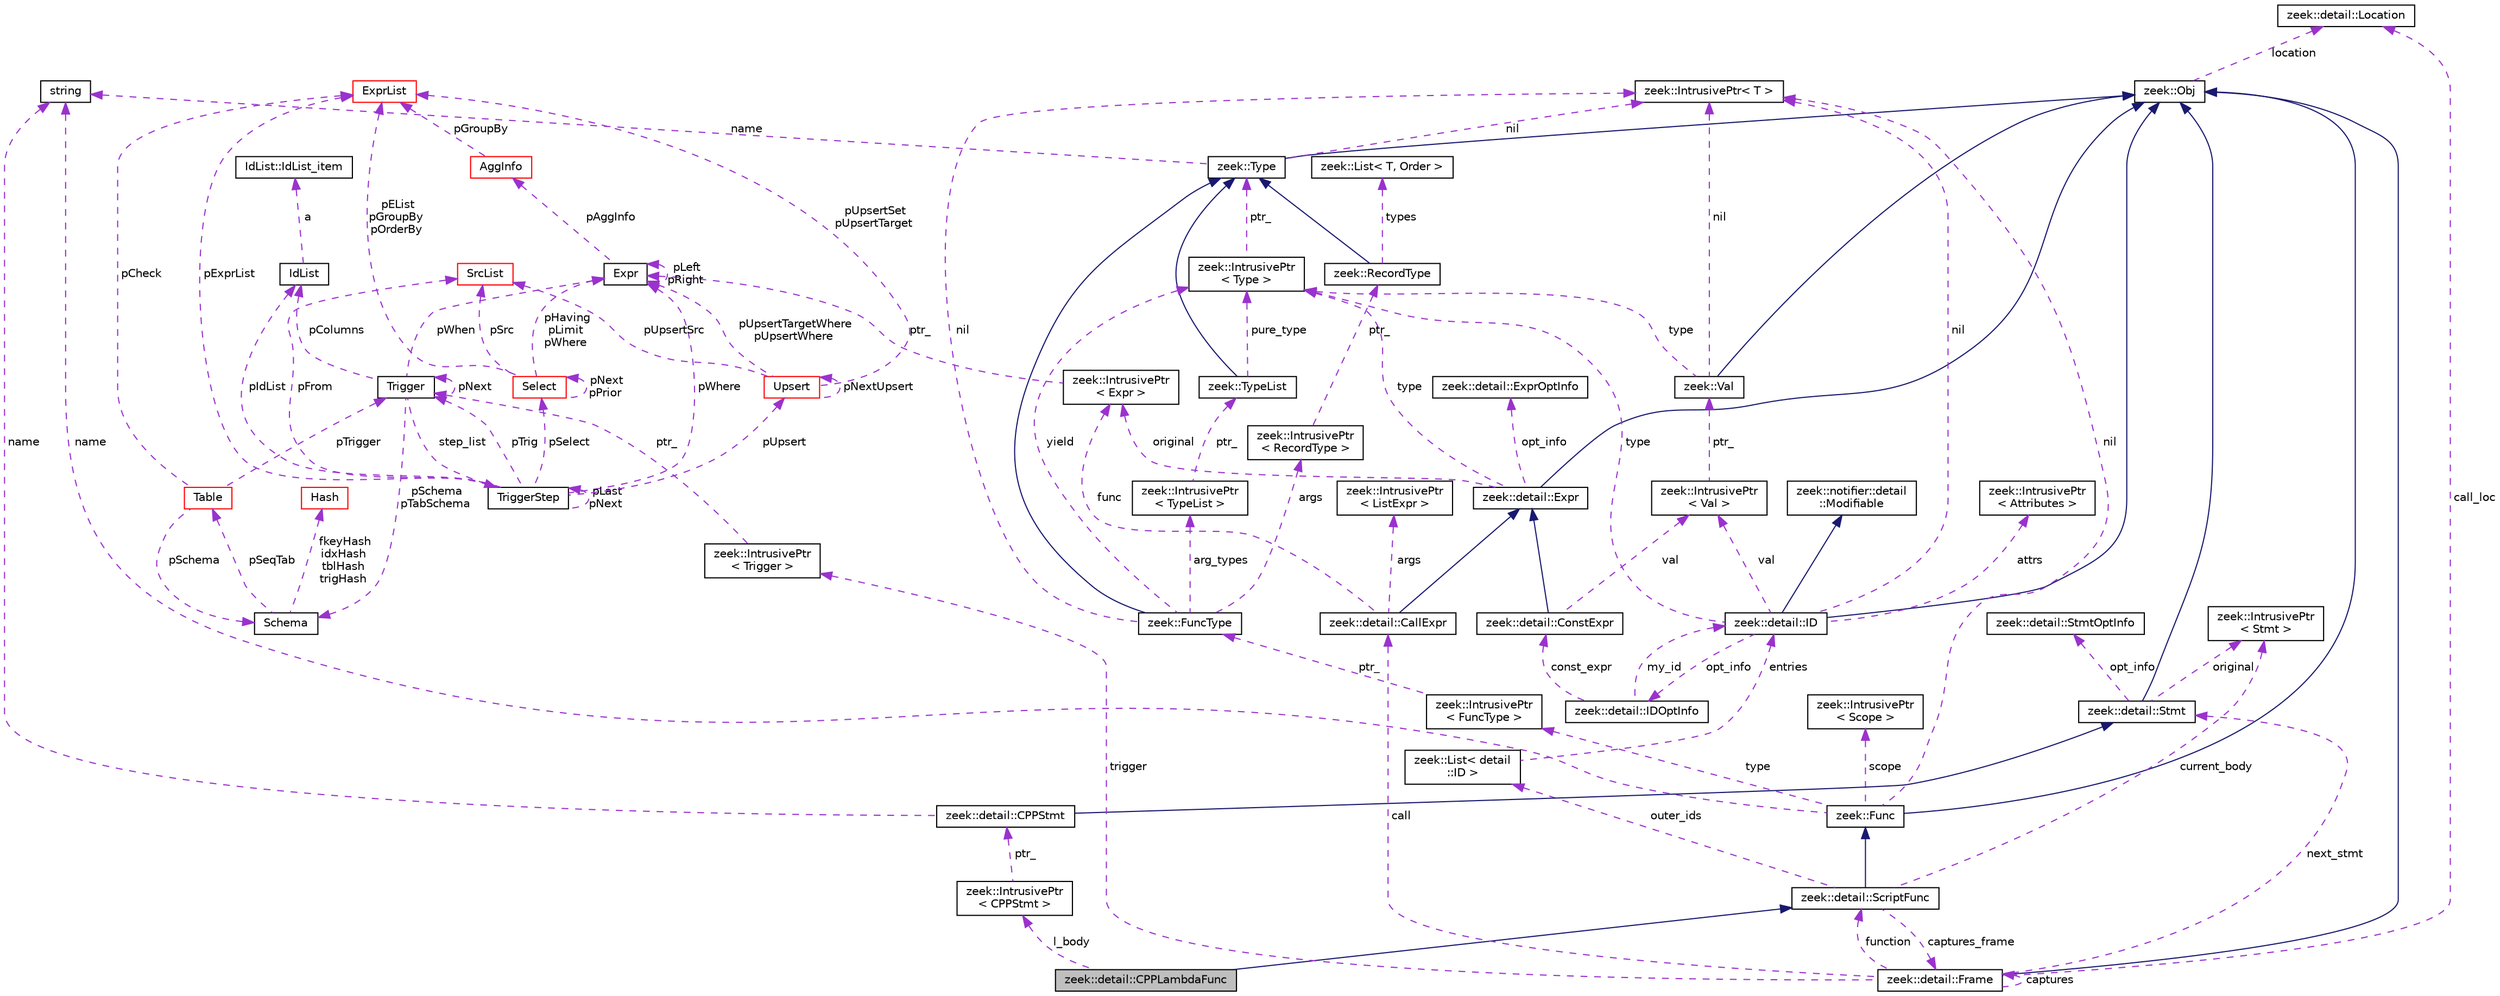 digraph "zeek::detail::CPPLambdaFunc"
{
 // LATEX_PDF_SIZE
  edge [fontname="Helvetica",fontsize="10",labelfontname="Helvetica",labelfontsize="10"];
  node [fontname="Helvetica",fontsize="10",shape=record];
  Node1 [label="zeek::detail::CPPLambdaFunc",height=0.2,width=0.4,color="black", fillcolor="grey75", style="filled", fontcolor="black",tooltip=" "];
  Node2 -> Node1 [dir="back",color="midnightblue",fontsize="10",style="solid",fontname="Helvetica"];
  Node2 [label="zeek::detail::ScriptFunc",height=0.2,width=0.4,color="black", fillcolor="white", style="filled",URL="$dc/db4/classzeek_1_1detail_1_1ScriptFunc.html",tooltip=" "];
  Node3 -> Node2 [dir="back",color="midnightblue",fontsize="10",style="solid",fontname="Helvetica"];
  Node3 [label="zeek::Func",height=0.2,width=0.4,color="black", fillcolor="white", style="filled",URL="$d5/d7c/classzeek_1_1Func.html",tooltip=" "];
  Node4 -> Node3 [dir="back",color="midnightblue",fontsize="10",style="solid",fontname="Helvetica"];
  Node4 [label="zeek::Obj",height=0.2,width=0.4,color="black", fillcolor="white", style="filled",URL="$dd/df1/classzeek_1_1Obj.html",tooltip=" "];
  Node5 -> Node4 [dir="back",color="darkorchid3",fontsize="10",style="dashed",label=" location" ,fontname="Helvetica"];
  Node5 [label="zeek::detail::Location",height=0.2,width=0.4,color="black", fillcolor="white", style="filled",URL="$d5/d1d/classzeek_1_1detail_1_1Location.html",tooltip=" "];
  Node6 -> Node3 [dir="back",color="darkorchid3",fontsize="10",style="dashed",label=" nil" ,fontname="Helvetica"];
  Node6 [label="zeek::IntrusivePtr\< T \>",height=0.2,width=0.4,color="black", fillcolor="white", style="filled",URL="$d6/dba/classzeek_1_1IntrusivePtr.html",tooltip=" "];
  Node7 -> Node3 [dir="back",color="darkorchid3",fontsize="10",style="dashed",label=" scope" ,fontname="Helvetica"];
  Node7 [label="zeek::IntrusivePtr\l\< Scope \>",height=0.2,width=0.4,color="black", fillcolor="white", style="filled",URL="$d6/dba/classzeek_1_1IntrusivePtr.html",tooltip=" "];
  Node8 -> Node3 [dir="back",color="darkorchid3",fontsize="10",style="dashed",label=" type" ,fontname="Helvetica"];
  Node8 [label="zeek::IntrusivePtr\l\< FuncType \>",height=0.2,width=0.4,color="black", fillcolor="white", style="filled",URL="$d6/dba/classzeek_1_1IntrusivePtr.html",tooltip=" "];
  Node9 -> Node8 [dir="back",color="darkorchid3",fontsize="10",style="dashed",label=" ptr_" ,fontname="Helvetica"];
  Node9 [label="zeek::FuncType",height=0.2,width=0.4,color="black", fillcolor="white", style="filled",URL="$da/ddd/classzeek_1_1FuncType.html",tooltip=" "];
  Node10 -> Node9 [dir="back",color="midnightblue",fontsize="10",style="solid",fontname="Helvetica"];
  Node10 [label="zeek::Type",height=0.2,width=0.4,color="black", fillcolor="white", style="filled",URL="$d0/d4f/classzeek_1_1Type.html",tooltip=" "];
  Node4 -> Node10 [dir="back",color="midnightblue",fontsize="10",style="solid",fontname="Helvetica"];
  Node6 -> Node10 [dir="back",color="darkorchid3",fontsize="10",style="dashed",label=" nil" ,fontname="Helvetica"];
  Node11 -> Node10 [dir="back",color="darkorchid3",fontsize="10",style="dashed",label=" name" ,fontname="Helvetica"];
  Node11 [label="string",height=0.2,width=0.4,color="black", fillcolor="white", style="filled",tooltip=" "];
  Node6 -> Node9 [dir="back",color="darkorchid3",fontsize="10",style="dashed",label=" nil" ,fontname="Helvetica"];
  Node12 -> Node9 [dir="back",color="darkorchid3",fontsize="10",style="dashed",label=" args" ,fontname="Helvetica"];
  Node12 [label="zeek::IntrusivePtr\l\< RecordType \>",height=0.2,width=0.4,color="black", fillcolor="white", style="filled",URL="$d6/dba/classzeek_1_1IntrusivePtr.html",tooltip=" "];
  Node13 -> Node12 [dir="back",color="darkorchid3",fontsize="10",style="dashed",label=" ptr_" ,fontname="Helvetica"];
  Node13 [label="zeek::RecordType",height=0.2,width=0.4,color="black", fillcolor="white", style="filled",URL="$df/d5b/classzeek_1_1RecordType.html",tooltip=" "];
  Node10 -> Node13 [dir="back",color="midnightblue",fontsize="10",style="solid",fontname="Helvetica"];
  Node14 -> Node13 [dir="back",color="darkorchid3",fontsize="10",style="dashed",label=" types" ,fontname="Helvetica"];
  Node14 [label="zeek::List\< T, Order \>",height=0.2,width=0.4,color="black", fillcolor="white", style="filled",URL="$d2/d8d/classzeek_1_1List.html",tooltip=" "];
  Node15 -> Node9 [dir="back",color="darkorchid3",fontsize="10",style="dashed",label=" arg_types" ,fontname="Helvetica"];
  Node15 [label="zeek::IntrusivePtr\l\< TypeList \>",height=0.2,width=0.4,color="black", fillcolor="white", style="filled",URL="$d6/dba/classzeek_1_1IntrusivePtr.html",tooltip=" "];
  Node16 -> Node15 [dir="back",color="darkorchid3",fontsize="10",style="dashed",label=" ptr_" ,fontname="Helvetica"];
  Node16 [label="zeek::TypeList",height=0.2,width=0.4,color="black", fillcolor="white", style="filled",URL="$da/d8e/classzeek_1_1TypeList.html",tooltip=" "];
  Node10 -> Node16 [dir="back",color="midnightblue",fontsize="10",style="solid",fontname="Helvetica"];
  Node17 -> Node16 [dir="back",color="darkorchid3",fontsize="10",style="dashed",label=" pure_type" ,fontname="Helvetica"];
  Node17 [label="zeek::IntrusivePtr\l\< Type \>",height=0.2,width=0.4,color="black", fillcolor="white", style="filled",URL="$d6/dba/classzeek_1_1IntrusivePtr.html",tooltip=" "];
  Node10 -> Node17 [dir="back",color="darkorchid3",fontsize="10",style="dashed",label=" ptr_" ,fontname="Helvetica"];
  Node17 -> Node9 [dir="back",color="darkorchid3",fontsize="10",style="dashed",label=" yield" ,fontname="Helvetica"];
  Node11 -> Node3 [dir="back",color="darkorchid3",fontsize="10",style="dashed",label=" name" ,fontname="Helvetica"];
  Node18 -> Node2 [dir="back",color="darkorchid3",fontsize="10",style="dashed",label=" outer_ids" ,fontname="Helvetica"];
  Node18 [label="zeek::List\< detail\l::ID \>",height=0.2,width=0.4,color="black", fillcolor="white", style="filled",URL="$d2/d8d/classzeek_1_1List.html",tooltip=" "];
  Node19 -> Node18 [dir="back",color="darkorchid3",fontsize="10",style="dashed",label=" entries" ,fontname="Helvetica"];
  Node19 [label="zeek::detail::ID",height=0.2,width=0.4,color="black", fillcolor="white", style="filled",URL="$d1/dcf/classzeek_1_1detail_1_1ID.html",tooltip=" "];
  Node4 -> Node19 [dir="back",color="midnightblue",fontsize="10",style="solid",fontname="Helvetica"];
  Node20 -> Node19 [dir="back",color="midnightblue",fontsize="10",style="solid",fontname="Helvetica"];
  Node20 [label="zeek::notifier::detail\l::Modifiable",height=0.2,width=0.4,color="black", fillcolor="white", style="filled",URL="$d8/d87/classzeek_1_1notifier_1_1detail_1_1Modifiable.html",tooltip=" "];
  Node6 -> Node19 [dir="back",color="darkorchid3",fontsize="10",style="dashed",label=" nil" ,fontname="Helvetica"];
  Node17 -> Node19 [dir="back",color="darkorchid3",fontsize="10",style="dashed",label=" type" ,fontname="Helvetica"];
  Node21 -> Node19 [dir="back",color="darkorchid3",fontsize="10",style="dashed",label=" val" ,fontname="Helvetica"];
  Node21 [label="zeek::IntrusivePtr\l\< Val \>",height=0.2,width=0.4,color="black", fillcolor="white", style="filled",URL="$d6/dba/classzeek_1_1IntrusivePtr.html",tooltip=" "];
  Node22 -> Node21 [dir="back",color="darkorchid3",fontsize="10",style="dashed",label=" ptr_" ,fontname="Helvetica"];
  Node22 [label="zeek::Val",height=0.2,width=0.4,color="black", fillcolor="white", style="filled",URL="$de/d49/classzeek_1_1Val.html",tooltip=" "];
  Node4 -> Node22 [dir="back",color="midnightblue",fontsize="10",style="solid",fontname="Helvetica"];
  Node6 -> Node22 [dir="back",color="darkorchid3",fontsize="10",style="dashed",label=" nil" ,fontname="Helvetica"];
  Node17 -> Node22 [dir="back",color="darkorchid3",fontsize="10",style="dashed",label=" type" ,fontname="Helvetica"];
  Node23 -> Node19 [dir="back",color="darkorchid3",fontsize="10",style="dashed",label=" attrs" ,fontname="Helvetica"];
  Node23 [label="zeek::IntrusivePtr\l\< Attributes \>",height=0.2,width=0.4,color="black", fillcolor="white", style="filled",URL="$d6/dba/classzeek_1_1IntrusivePtr.html",tooltip=" "];
  Node24 -> Node19 [dir="back",color="darkorchid3",fontsize="10",style="dashed",label=" opt_info" ,fontname="Helvetica"];
  Node24 [label="zeek::detail::IDOptInfo",height=0.2,width=0.4,color="black", fillcolor="white", style="filled",URL="$dd/dcb/classzeek_1_1detail_1_1IDOptInfo.html",tooltip=" "];
  Node25 -> Node24 [dir="back",color="darkorchid3",fontsize="10",style="dashed",label=" const_expr" ,fontname="Helvetica"];
  Node25 [label="zeek::detail::ConstExpr",height=0.2,width=0.4,color="black", fillcolor="white", style="filled",URL="$db/db7/classzeek_1_1detail_1_1ConstExpr.html",tooltip=" "];
  Node26 -> Node25 [dir="back",color="midnightblue",fontsize="10",style="solid",fontname="Helvetica"];
  Node26 [label="zeek::detail::Expr",height=0.2,width=0.4,color="black", fillcolor="white", style="filled",URL="$dc/d54/classzeek_1_1detail_1_1Expr.html",tooltip=" "];
  Node4 -> Node26 [dir="back",color="midnightblue",fontsize="10",style="solid",fontname="Helvetica"];
  Node17 -> Node26 [dir="back",color="darkorchid3",fontsize="10",style="dashed",label=" type" ,fontname="Helvetica"];
  Node27 -> Node26 [dir="back",color="darkorchid3",fontsize="10",style="dashed",label=" original" ,fontname="Helvetica"];
  Node27 [label="zeek::IntrusivePtr\l\< Expr \>",height=0.2,width=0.4,color="black", fillcolor="white", style="filled",URL="$d6/dba/classzeek_1_1IntrusivePtr.html",tooltip=" "];
  Node28 -> Node27 [dir="back",color="darkorchid3",fontsize="10",style="dashed",label=" ptr_" ,fontname="Helvetica"];
  Node28 [label="Expr",height=0.2,width=0.4,color="black", fillcolor="white", style="filled",URL="$db/d1b/sqlite3_8c.html#d4/dfb/structExpr",tooltip=" "];
  Node28 -> Node28 [dir="back",color="darkorchid3",fontsize="10",style="dashed",label=" pLeft\npRight" ,fontname="Helvetica"];
  Node29 -> Node28 [dir="back",color="darkorchid3",fontsize="10",style="dashed",label=" pAggInfo" ,fontname="Helvetica"];
  Node29 [label="AggInfo",height=0.2,width=0.4,color="red", fillcolor="white", style="filled",URL="$db/d1b/sqlite3_8c.html#d2/dc8/structAggInfo",tooltip=" "];
  Node30 -> Node29 [dir="back",color="darkorchid3",fontsize="10",style="dashed",label=" pGroupBy" ,fontname="Helvetica"];
  Node30 [label="ExprList",height=0.2,width=0.4,color="red", fillcolor="white", style="filled",URL="$db/d1b/sqlite3_8c.html#d5/d5c/structExprList",tooltip=" "];
  Node54 -> Node26 [dir="back",color="darkorchid3",fontsize="10",style="dashed",label=" opt_info" ,fontname="Helvetica"];
  Node54 [label="zeek::detail::ExprOptInfo",height=0.2,width=0.4,color="black", fillcolor="white", style="filled",URL="$d2/d12/namespacezeek_1_1detail.html#de/d9f/classzeek_1_1detail_1_1ExprOptInfo",tooltip=" "];
  Node21 -> Node25 [dir="back",color="darkorchid3",fontsize="10",style="dashed",label=" val" ,fontname="Helvetica"];
  Node19 -> Node24 [dir="back",color="darkorchid3",fontsize="10",style="dashed",label=" my_id" ,fontname="Helvetica"];
  Node55 -> Node2 [dir="back",color="darkorchid3",fontsize="10",style="dashed",label=" captures_frame" ,fontname="Helvetica"];
  Node55 [label="zeek::detail::Frame",height=0.2,width=0.4,color="black", fillcolor="white", style="filled",URL="$dd/d3f/classzeek_1_1detail_1_1Frame.html",tooltip=" "];
  Node4 -> Node55 [dir="back",color="midnightblue",fontsize="10",style="solid",fontname="Helvetica"];
  Node55 -> Node55 [dir="back",color="darkorchid3",fontsize="10",style="dashed",label=" captures" ,fontname="Helvetica"];
  Node2 -> Node55 [dir="back",color="darkorchid3",fontsize="10",style="dashed",label=" function" ,fontname="Helvetica"];
  Node56 -> Node55 [dir="back",color="darkorchid3",fontsize="10",style="dashed",label=" next_stmt" ,fontname="Helvetica"];
  Node56 [label="zeek::detail::Stmt",height=0.2,width=0.4,color="black", fillcolor="white", style="filled",URL="$d2/df8/classzeek_1_1detail_1_1Stmt.html",tooltip=" "];
  Node4 -> Node56 [dir="back",color="midnightblue",fontsize="10",style="solid",fontname="Helvetica"];
  Node57 -> Node56 [dir="back",color="darkorchid3",fontsize="10",style="dashed",label=" original" ,fontname="Helvetica"];
  Node57 [label="zeek::IntrusivePtr\l\< Stmt \>",height=0.2,width=0.4,color="black", fillcolor="white", style="filled",URL="$d6/dba/classzeek_1_1IntrusivePtr.html",tooltip=" "];
  Node58 -> Node56 [dir="back",color="darkorchid3",fontsize="10",style="dashed",label=" opt_info" ,fontname="Helvetica"];
  Node58 [label="zeek::detail::StmtOptInfo",height=0.2,width=0.4,color="black", fillcolor="white", style="filled",URL="$d2/d12/namespacezeek_1_1detail.html#dd/dee/classzeek_1_1detail_1_1StmtOptInfo",tooltip=" "];
  Node59 -> Node55 [dir="back",color="darkorchid3",fontsize="10",style="dashed",label=" trigger" ,fontname="Helvetica"];
  Node59 [label="zeek::IntrusivePtr\l\< Trigger \>",height=0.2,width=0.4,color="black", fillcolor="white", style="filled",URL="$d6/dba/classzeek_1_1IntrusivePtr.html",tooltip=" "];
  Node40 -> Node59 [dir="back",color="darkorchid3",fontsize="10",style="dashed",label=" ptr_" ,fontname="Helvetica"];
  Node40 [label="Trigger",height=0.2,width=0.4,color="black", fillcolor="white", style="filled",URL="$db/d1b/sqlite3_8c.html#dc/d15/structTrigger",tooltip=" "];
  Node28 -> Node40 [dir="back",color="darkorchid3",fontsize="10",style="dashed",label=" pWhen" ,fontname="Helvetica"];
  Node41 -> Node40 [dir="back",color="darkorchid3",fontsize="10",style="dashed",label=" pColumns" ,fontname="Helvetica"];
  Node41 [label="IdList",height=0.2,width=0.4,color="black", fillcolor="white", style="filled",URL="$db/d1b/sqlite3_8c.html#da/d69/structIdList",tooltip=" "];
  Node42 -> Node41 [dir="back",color="darkorchid3",fontsize="10",style="dashed",label=" a" ,fontname="Helvetica"];
  Node42 [label="IdList::IdList_item",height=0.2,width=0.4,color="black", fillcolor="white", style="filled",URL="$db/d1b/sqlite3_8c.html#d4/dc3/structIdList_1_1IdList__item",tooltip=" "];
  Node36 -> Node40 [dir="back",color="darkorchid3",fontsize="10",style="dashed",label=" pSchema\npTabSchema" ,fontname="Helvetica"];
  Node36 [label="Schema",height=0.2,width=0.4,color="black", fillcolor="white", style="filled",URL="$db/d1b/sqlite3_8c.html#d8/db0/structSchema",tooltip=" "];
  Node37 -> Node36 [dir="back",color="darkorchid3",fontsize="10",style="dashed",label=" fkeyHash\nidxHash\ntblHash\ntrigHash" ,fontname="Helvetica"];
  Node37 [label="Hash",height=0.2,width=0.4,color="red", fillcolor="white", style="filled",URL="$db/d1b/sqlite3_8c.html#d1/dbe/structHash",tooltip=" "];
  Node33 -> Node36 [dir="back",color="darkorchid3",fontsize="10",style="dashed",label=" pSeqTab" ,fontname="Helvetica"];
  Node33 [label="Table",height=0.2,width=0.4,color="red", fillcolor="white", style="filled",URL="$db/d1b/sqlite3_8c.html#dc/dcb/structTable",tooltip=" "];
  Node30 -> Node33 [dir="back",color="darkorchid3",fontsize="10",style="dashed",label=" pCheck" ,fontname="Helvetica"];
  Node40 -> Node33 [dir="back",color="darkorchid3",fontsize="10",style="dashed",label=" pTrigger" ,fontname="Helvetica"];
  Node36 -> Node33 [dir="back",color="darkorchid3",fontsize="10",style="dashed",label=" pSchema" ,fontname="Helvetica"];
  Node43 -> Node40 [dir="back",color="darkorchid3",fontsize="10",style="dashed",label=" step_list" ,fontname="Helvetica"];
  Node43 [label="TriggerStep",height=0.2,width=0.4,color="black", fillcolor="white", style="filled",URL="$db/d1b/sqlite3_8c.html#d5/da5/structTriggerStep",tooltip=" "];
  Node40 -> Node43 [dir="back",color="darkorchid3",fontsize="10",style="dashed",label=" pTrig" ,fontname="Helvetica"];
  Node44 -> Node43 [dir="back",color="darkorchid3",fontsize="10",style="dashed",label=" pSelect" ,fontname="Helvetica"];
  Node44 [label="Select",height=0.2,width=0.4,color="red", fillcolor="white", style="filled",URL="$db/d1b/sqlite3_8c.html#dd/d39/structSelect",tooltip=" "];
  Node30 -> Node44 [dir="back",color="darkorchid3",fontsize="10",style="dashed",label=" pEList\npGroupBy\npOrderBy" ,fontname="Helvetica"];
  Node45 -> Node44 [dir="back",color="darkorchid3",fontsize="10",style="dashed",label=" pSrc" ,fontname="Helvetica"];
  Node45 [label="SrcList",height=0.2,width=0.4,color="red", fillcolor="white", style="filled",URL="$db/d1b/sqlite3_8c.html#de/deb/structSrcList",tooltip=" "];
  Node28 -> Node44 [dir="back",color="darkorchid3",fontsize="10",style="dashed",label=" pHaving\npLimit\npWhere" ,fontname="Helvetica"];
  Node44 -> Node44 [dir="back",color="darkorchid3",fontsize="10",style="dashed",label=" pNext\npPrior" ,fontname="Helvetica"];
  Node45 -> Node43 [dir="back",color="darkorchid3",fontsize="10",style="dashed",label=" pFrom" ,fontname="Helvetica"];
  Node28 -> Node43 [dir="back",color="darkorchid3",fontsize="10",style="dashed",label=" pWhere" ,fontname="Helvetica"];
  Node30 -> Node43 [dir="back",color="darkorchid3",fontsize="10",style="dashed",label=" pExprList" ,fontname="Helvetica"];
  Node41 -> Node43 [dir="back",color="darkorchid3",fontsize="10",style="dashed",label=" pIdList" ,fontname="Helvetica"];
  Node52 -> Node43 [dir="back",color="darkorchid3",fontsize="10",style="dashed",label=" pUpsert" ,fontname="Helvetica"];
  Node52 [label="Upsert",height=0.2,width=0.4,color="red", fillcolor="white", style="filled",URL="$db/d1b/sqlite3_8c.html#da/d8e/structUpsert",tooltip=" "];
  Node30 -> Node52 [dir="back",color="darkorchid3",fontsize="10",style="dashed",label=" pUpsertSet\npUpsertTarget" ,fontname="Helvetica"];
  Node28 -> Node52 [dir="back",color="darkorchid3",fontsize="10",style="dashed",label=" pUpsertTargetWhere\npUpsertWhere" ,fontname="Helvetica"];
  Node52 -> Node52 [dir="back",color="darkorchid3",fontsize="10",style="dashed",label=" pNextUpsert" ,fontname="Helvetica"];
  Node45 -> Node52 [dir="back",color="darkorchid3",fontsize="10",style="dashed",label=" pUpsertSrc" ,fontname="Helvetica"];
  Node43 -> Node43 [dir="back",color="darkorchid3",fontsize="10",style="dashed",label=" pLast\npNext" ,fontname="Helvetica"];
  Node40 -> Node40 [dir="back",color="darkorchid3",fontsize="10",style="dashed",label=" pNext" ,fontname="Helvetica"];
  Node60 -> Node55 [dir="back",color="darkorchid3",fontsize="10",style="dashed",label=" call" ,fontname="Helvetica"];
  Node60 [label="zeek::detail::CallExpr",height=0.2,width=0.4,color="black", fillcolor="white", style="filled",URL="$dd/d00/classzeek_1_1detail_1_1CallExpr.html",tooltip=" "];
  Node26 -> Node60 [dir="back",color="midnightblue",fontsize="10",style="solid",fontname="Helvetica"];
  Node27 -> Node60 [dir="back",color="darkorchid3",fontsize="10",style="dashed",label=" func" ,fontname="Helvetica"];
  Node61 -> Node60 [dir="back",color="darkorchid3",fontsize="10",style="dashed",label=" args" ,fontname="Helvetica"];
  Node61 [label="zeek::IntrusivePtr\l\< ListExpr \>",height=0.2,width=0.4,color="black", fillcolor="white", style="filled",URL="$d6/dba/classzeek_1_1IntrusivePtr.html",tooltip=" "];
  Node5 -> Node55 [dir="back",color="darkorchid3",fontsize="10",style="dashed",label=" call_loc" ,fontname="Helvetica"];
  Node57 -> Node2 [dir="back",color="darkorchid3",fontsize="10",style="dashed",label=" current_body" ,fontname="Helvetica"];
  Node62 -> Node1 [dir="back",color="darkorchid3",fontsize="10",style="dashed",label=" l_body" ,fontname="Helvetica"];
  Node62 [label="zeek::IntrusivePtr\l\< CPPStmt \>",height=0.2,width=0.4,color="black", fillcolor="white", style="filled",URL="$d6/dba/classzeek_1_1IntrusivePtr.html",tooltip=" "];
  Node63 -> Node62 [dir="back",color="darkorchid3",fontsize="10",style="dashed",label=" ptr_" ,fontname="Helvetica"];
  Node63 [label="zeek::detail::CPPStmt",height=0.2,width=0.4,color="black", fillcolor="white", style="filled",URL="$d5/ddb/classzeek_1_1detail_1_1CPPStmt.html",tooltip=" "];
  Node56 -> Node63 [dir="back",color="midnightblue",fontsize="10",style="solid",fontname="Helvetica"];
  Node11 -> Node63 [dir="back",color="darkorchid3",fontsize="10",style="dashed",label=" name" ,fontname="Helvetica"];
}
